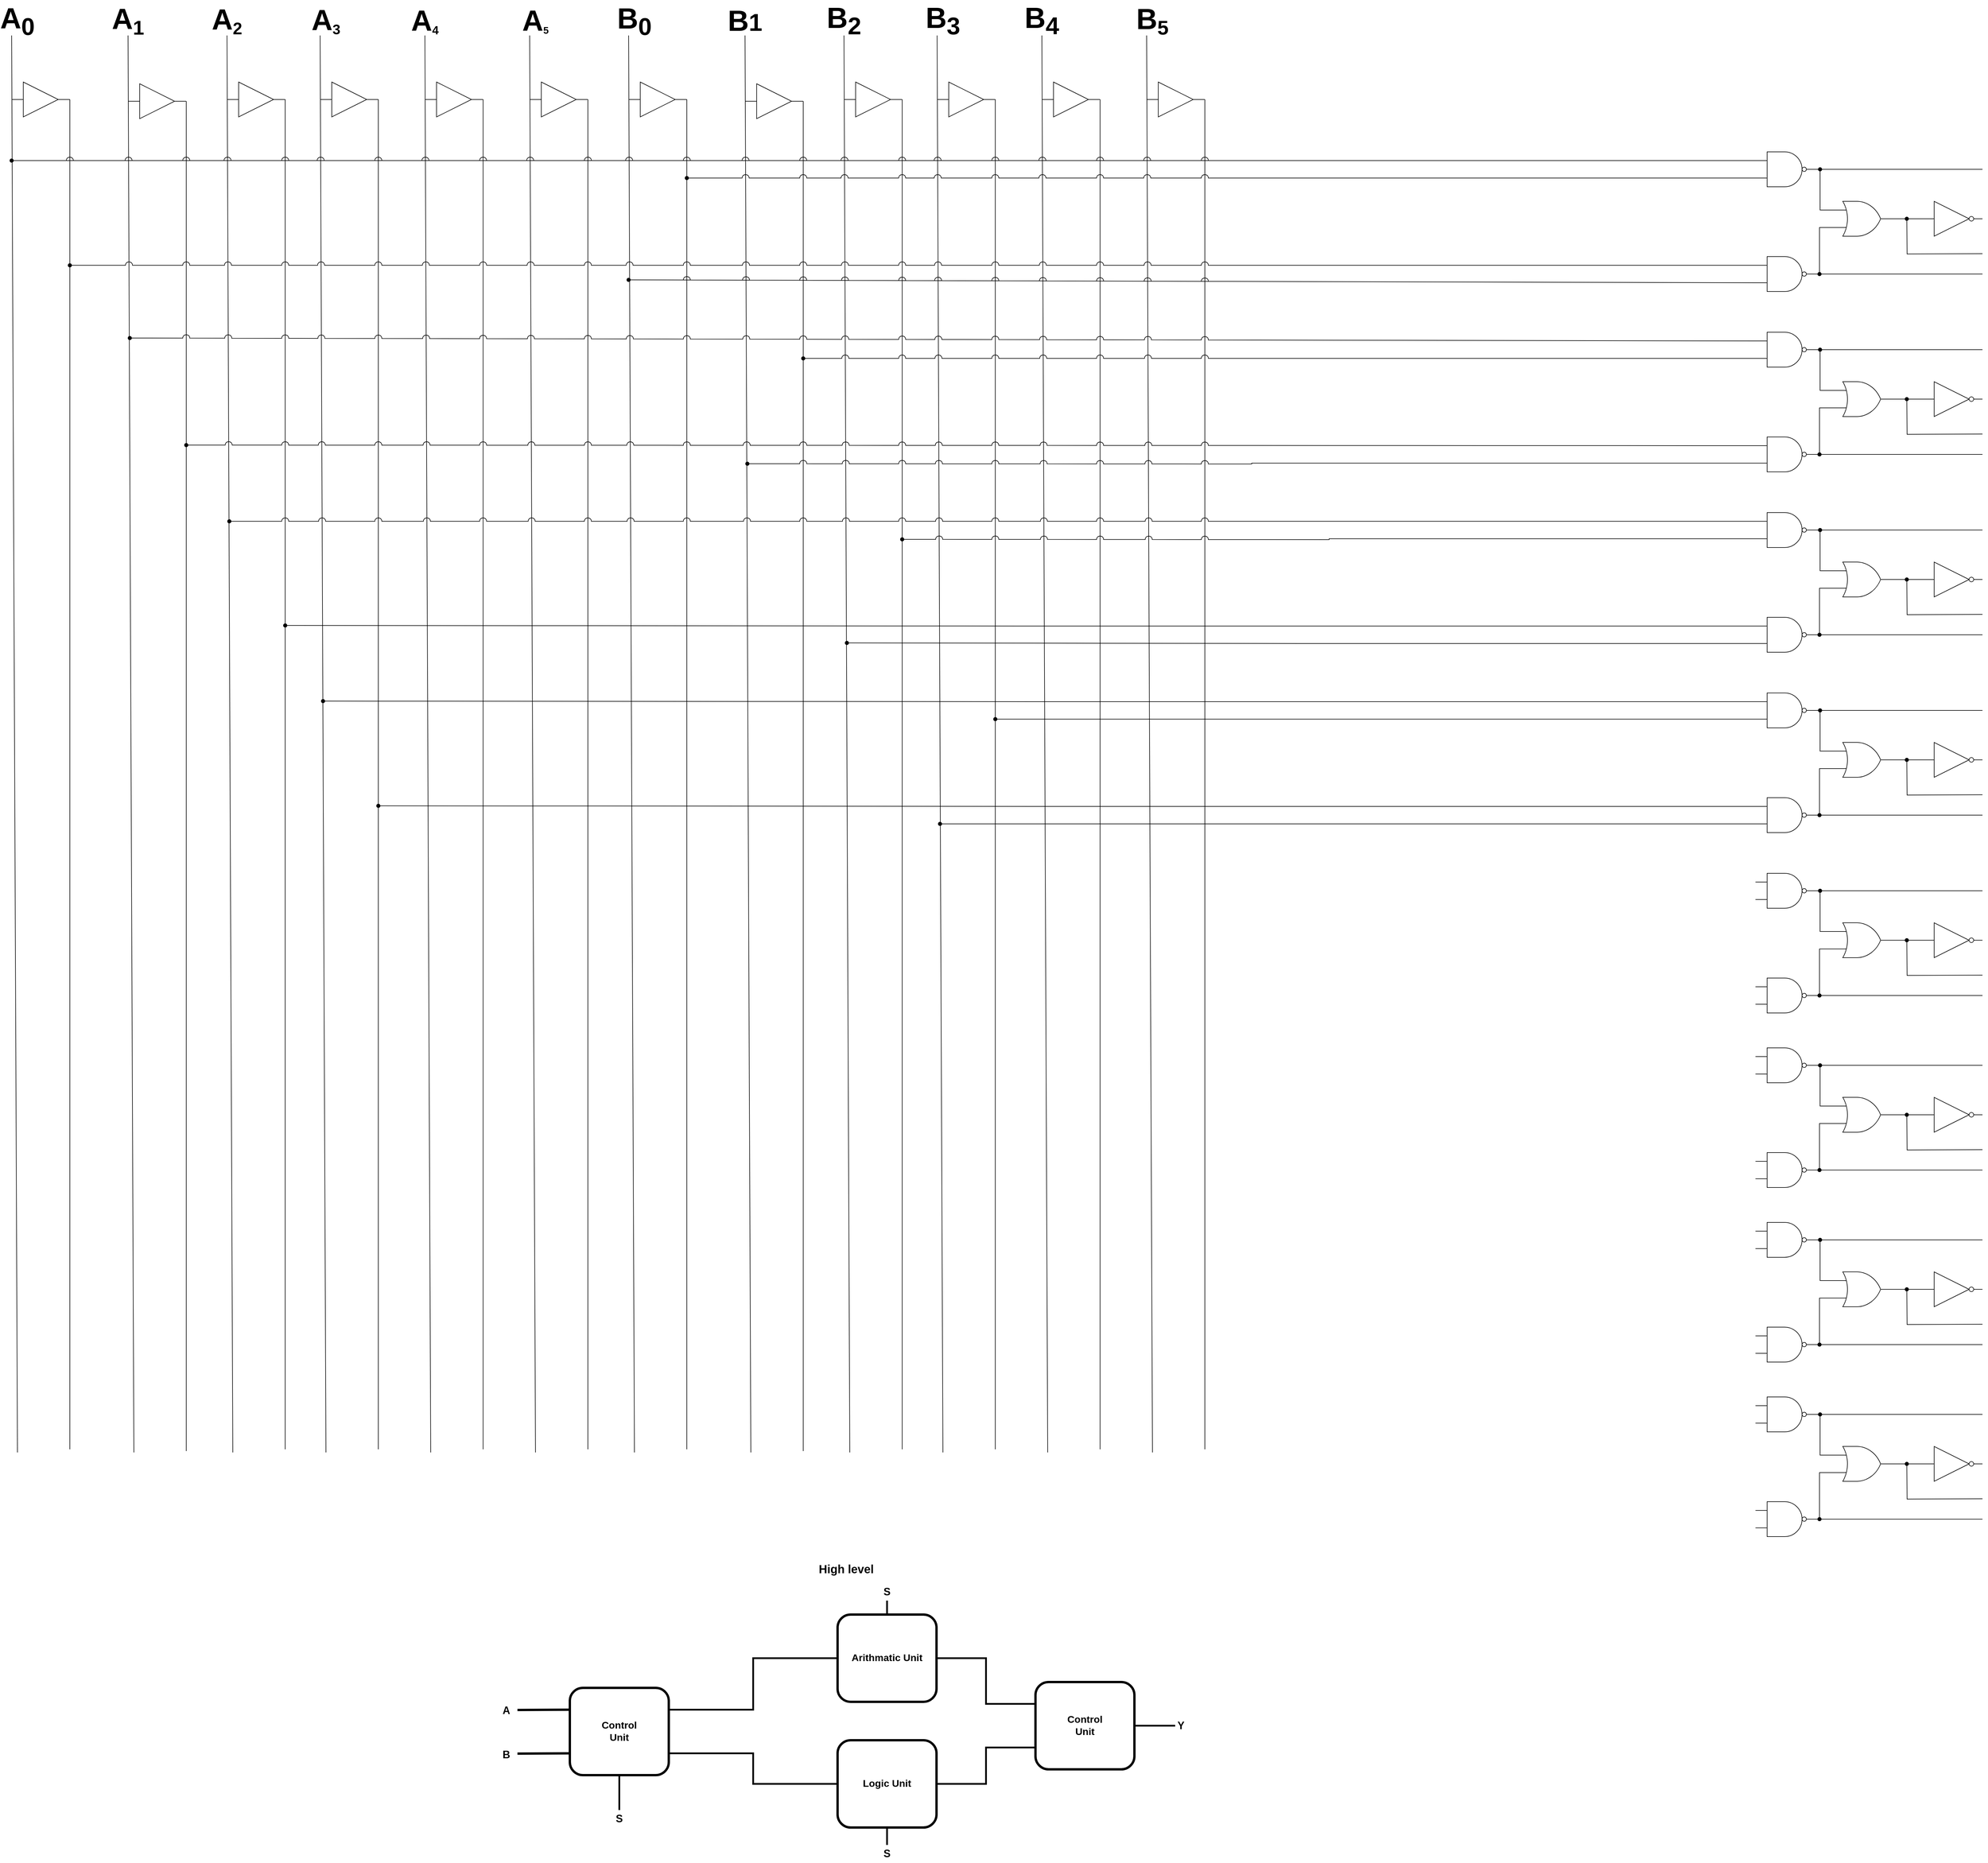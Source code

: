 <mxfile version="25.0.3">
  <diagram name="Page-1" id="jXeNIfA0lCEvLWwut_Vh">
    <mxGraphModel dx="5027" dy="3397" grid="1" gridSize="10" guides="1" tooltips="1" connect="1" arrows="1" fold="1" page="1" pageScale="1" pageWidth="827" pageHeight="1169" math="0" shadow="0">
      <root>
        <mxCell id="0" />
        <mxCell id="1" parent="0" />
        <mxCell id="3hMW9B1TIkrEw7CaCHnL-1" value="&lt;b&gt;&lt;font style=&quot;font-size: 20px;&quot;&gt;High level&lt;/font&gt;&lt;/b&gt;" style="text;html=1;align=center;verticalAlign=middle;whiteSpace=wrap;rounded=0;" parent="1" vertex="1">
          <mxGeometry x="679" y="1560" width="150" height="30" as="geometry" />
        </mxCell>
        <mxCell id="3hMW9B1TIkrEw7CaCHnL-4" style="rounded=0;orthogonalLoop=1;jettySize=auto;html=1;exitX=0;exitY=0.25;exitDx=0;exitDy=0;endArrow=none;endFill=0;strokeWidth=4;" parent="1" source="3hMW9B1TIkrEw7CaCHnL-3" edge="1">
          <mxGeometry relative="1" as="geometry">
            <mxPoint x="189" y="1818" as="targetPoint" />
          </mxGeometry>
        </mxCell>
        <mxCell id="3hMW9B1TIkrEw7CaCHnL-11" style="edgeStyle=orthogonalEdgeStyle;rounded=0;orthogonalLoop=1;jettySize=auto;html=1;exitX=1;exitY=0.75;exitDx=0;exitDy=0;entryX=0;entryY=0.5;entryDx=0;entryDy=0;endArrow=none;endFill=0;strokeWidth=3;" parent="1" source="3hMW9B1TIkrEw7CaCHnL-3" target="3hMW9B1TIkrEw7CaCHnL-10" edge="1">
          <mxGeometry relative="1" as="geometry" />
        </mxCell>
        <mxCell id="3hMW9B1TIkrEw7CaCHnL-12" style="edgeStyle=orthogonalEdgeStyle;rounded=0;orthogonalLoop=1;jettySize=auto;html=1;exitX=1;exitY=0.25;exitDx=0;exitDy=0;entryX=0;entryY=0.5;entryDx=0;entryDy=0;endArrow=none;endFill=0;strokeWidth=3;" parent="1" source="3hMW9B1TIkrEw7CaCHnL-3" target="3hMW9B1TIkrEw7CaCHnL-9" edge="1">
          <mxGeometry relative="1" as="geometry" />
        </mxCell>
        <mxCell id="3hMW9B1TIkrEw7CaCHnL-13" style="edgeStyle=orthogonalEdgeStyle;rounded=0;orthogonalLoop=1;jettySize=auto;html=1;exitX=0.5;exitY=1;exitDx=0;exitDy=0;endArrow=none;endFill=0;strokeWidth=3;" parent="1" source="3hMW9B1TIkrEw7CaCHnL-3" edge="1">
          <mxGeometry relative="1" as="geometry">
            <mxPoint x="364" y="1990" as="targetPoint" />
          </mxGeometry>
        </mxCell>
        <mxCell id="3hMW9B1TIkrEw7CaCHnL-3" value="&lt;b&gt;&lt;font style=&quot;font-size: 17px;&quot;&gt;Control&lt;br&gt;Unit&lt;/font&gt;&lt;/b&gt;" style="rounded=1;whiteSpace=wrap;html=1;strokeWidth=4;" parent="1" vertex="1">
          <mxGeometry x="279" y="1780" width="170" height="150" as="geometry" />
        </mxCell>
        <mxCell id="3hMW9B1TIkrEw7CaCHnL-5" style="rounded=0;orthogonalLoop=1;jettySize=auto;html=1;endArrow=none;endFill=0;strokeWidth=4;exitX=0;exitY=0.75;exitDx=0;exitDy=0;" parent="1" source="3hMW9B1TIkrEw7CaCHnL-3" edge="1">
          <mxGeometry relative="1" as="geometry">
            <mxPoint x="189" y="1893" as="targetPoint" />
            <mxPoint x="279" y="1881" as="sourcePoint" />
          </mxGeometry>
        </mxCell>
        <mxCell id="3hMW9B1TIkrEw7CaCHnL-6" value="&lt;font style=&quot;font-size: 18px;&quot;&gt;&lt;b&gt;A&lt;/b&gt;&lt;/font&gt;" style="text;html=1;align=center;verticalAlign=middle;whiteSpace=wrap;rounded=0;" parent="1" vertex="1">
          <mxGeometry x="160" y="1804" width="20" height="30" as="geometry" />
        </mxCell>
        <mxCell id="3hMW9B1TIkrEw7CaCHnL-7" value="&lt;font style=&quot;font-size: 18px;&quot;&gt;&lt;b&gt;B&lt;/b&gt;&lt;/font&gt;" style="text;html=1;align=center;verticalAlign=middle;whiteSpace=wrap;rounded=0;" parent="1" vertex="1">
          <mxGeometry x="160" y="1880" width="20" height="30" as="geometry" />
        </mxCell>
        <mxCell id="3hMW9B1TIkrEw7CaCHnL-15" style="edgeStyle=orthogonalEdgeStyle;rounded=0;orthogonalLoop=1;jettySize=auto;html=1;strokeWidth=3;endArrow=none;endFill=0;" parent="1" source="3hMW9B1TIkrEw7CaCHnL-9" edge="1">
          <mxGeometry relative="1" as="geometry">
            <mxPoint x="824" y="1630" as="targetPoint" />
          </mxGeometry>
        </mxCell>
        <mxCell id="3hMW9B1TIkrEw7CaCHnL-21" style="edgeStyle=orthogonalEdgeStyle;rounded=0;orthogonalLoop=1;jettySize=auto;html=1;exitX=1;exitY=0.5;exitDx=0;exitDy=0;endArrow=none;endFill=0;entryX=0;entryY=0.25;entryDx=0;entryDy=0;strokeWidth=3;" parent="1" source="3hMW9B1TIkrEw7CaCHnL-9" target="3hMW9B1TIkrEw7CaCHnL-25" edge="1">
          <mxGeometry relative="1" as="geometry">
            <mxPoint x="959" y="1729" as="targetPoint" />
          </mxGeometry>
        </mxCell>
        <mxCell id="3hMW9B1TIkrEw7CaCHnL-9" value="&lt;span style=&quot;font-size: 17px;&quot;&gt;&lt;b&gt;Arithmatic Unit&lt;/b&gt;&lt;/span&gt;" style="rounded=1;whiteSpace=wrap;html=1;strokeWidth=4;" parent="1" vertex="1">
          <mxGeometry x="739" y="1654" width="170" height="150" as="geometry" />
        </mxCell>
        <mxCell id="3hMW9B1TIkrEw7CaCHnL-17" style="edgeStyle=orthogonalEdgeStyle;rounded=0;orthogonalLoop=1;jettySize=auto;html=1;exitX=0.5;exitY=1;exitDx=0;exitDy=0;endArrow=none;endFill=0;strokeWidth=3;" parent="1" source="3hMW9B1TIkrEw7CaCHnL-10" edge="1">
          <mxGeometry relative="1" as="geometry">
            <mxPoint x="824" y="2050" as="targetPoint" />
          </mxGeometry>
        </mxCell>
        <mxCell id="3hMW9B1TIkrEw7CaCHnL-22" style="edgeStyle=orthogonalEdgeStyle;rounded=0;orthogonalLoop=1;jettySize=auto;html=1;exitX=1;exitY=0.5;exitDx=0;exitDy=0;strokeWidth=3;endArrow=none;endFill=0;entryX=0;entryY=0.75;entryDx=0;entryDy=0;" parent="1" source="3hMW9B1TIkrEw7CaCHnL-10" target="3hMW9B1TIkrEw7CaCHnL-25" edge="1">
          <mxGeometry relative="1" as="geometry">
            <mxPoint x="959" y="1945" as="targetPoint" />
          </mxGeometry>
        </mxCell>
        <mxCell id="3hMW9B1TIkrEw7CaCHnL-10" value="&lt;span style=&quot;font-size: 17px;&quot;&gt;&lt;b&gt;Logic Unit&lt;/b&gt;&lt;/span&gt;" style="rounded=1;whiteSpace=wrap;html=1;strokeWidth=4;" parent="1" vertex="1">
          <mxGeometry x="739" y="1870" width="170" height="150" as="geometry" />
        </mxCell>
        <mxCell id="3hMW9B1TIkrEw7CaCHnL-14" value="&lt;font style=&quot;font-size: 18px;&quot;&gt;&lt;b&gt;S&lt;/b&gt;&lt;/font&gt;" style="text;html=1;align=center;verticalAlign=middle;whiteSpace=wrap;rounded=0;" parent="1" vertex="1">
          <mxGeometry x="354" y="1990" width="20" height="30" as="geometry" />
        </mxCell>
        <mxCell id="3hMW9B1TIkrEw7CaCHnL-16" value="&lt;font style=&quot;font-size: 18px;&quot;&gt;&lt;b&gt;S&lt;/b&gt;&lt;/font&gt;" style="text;html=1;align=center;verticalAlign=middle;whiteSpace=wrap;rounded=0;" parent="1" vertex="1">
          <mxGeometry x="814" y="1600" width="20" height="30" as="geometry" />
        </mxCell>
        <mxCell id="3hMW9B1TIkrEw7CaCHnL-20" value="&lt;font style=&quot;font-size: 18px;&quot;&gt;&lt;b&gt;S&lt;/b&gt;&lt;/font&gt;" style="text;html=1;align=center;verticalAlign=middle;whiteSpace=wrap;rounded=0;" parent="1" vertex="1">
          <mxGeometry x="814" y="2050" width="20" height="30" as="geometry" />
        </mxCell>
        <mxCell id="3hMW9B1TIkrEw7CaCHnL-29" style="edgeStyle=orthogonalEdgeStyle;rounded=0;orthogonalLoop=1;jettySize=auto;html=1;exitX=0;exitY=0.5;exitDx=0;exitDy=0;entryX=1;entryY=0.5;entryDx=0;entryDy=0;endArrow=none;endFill=0;strokeWidth=3;" parent="1" source="3hMW9B1TIkrEw7CaCHnL-23" target="3hMW9B1TIkrEw7CaCHnL-25" edge="1">
          <mxGeometry relative="1" as="geometry" />
        </mxCell>
        <mxCell id="3hMW9B1TIkrEw7CaCHnL-23" value="&lt;font style=&quot;font-size: 18px;&quot;&gt;&lt;b&gt;Y&lt;/b&gt;&lt;/font&gt;" style="text;html=1;align=center;verticalAlign=middle;whiteSpace=wrap;rounded=0;" parent="1" vertex="1">
          <mxGeometry x="1319" y="1830" width="20" height="30" as="geometry" />
        </mxCell>
        <mxCell id="3hMW9B1TIkrEw7CaCHnL-25" value="&lt;b&gt;&lt;font style=&quot;font-size: 17px;&quot;&gt;Control&lt;br&gt;Unit&lt;/font&gt;&lt;/b&gt;" style="rounded=1;whiteSpace=wrap;html=1;strokeWidth=4;" parent="1" vertex="1">
          <mxGeometry x="1079" y="1770" width="170" height="150" as="geometry" />
        </mxCell>
        <mxCell id="_FG94MKBac0RokUtaq1R-21" style="edgeStyle=orthogonalEdgeStyle;rounded=0;orthogonalLoop=1;jettySize=auto;html=1;exitX=1;exitY=0.5;exitDx=0;exitDy=0;exitPerimeter=0;endArrow=none;endFill=0;jumpStyle=none;" edge="1" parent="1" source="_FG94MKBac0RokUtaq1R-10">
          <mxGeometry relative="1" as="geometry">
            <mxPoint x="2706" y="-830" as="targetPoint" />
          </mxGeometry>
        </mxCell>
        <mxCell id="_FG94MKBac0RokUtaq1R-10" value="" style="verticalLabelPosition=bottom;shadow=0;dashed=0;align=center;html=1;verticalAlign=top;shape=mxgraph.electrical.logic_gates.logic_gate;operation=and;negating=1;negSize=0.15;" vertex="1" parent="1">
          <mxGeometry x="2316" y="-860" width="100" height="60" as="geometry" />
        </mxCell>
        <mxCell id="_FG94MKBac0RokUtaq1R-22" style="edgeStyle=orthogonalEdgeStyle;rounded=0;orthogonalLoop=1;jettySize=auto;html=1;exitX=1;exitY=0.5;exitDx=0;exitDy=0;exitPerimeter=0;endArrow=none;endFill=0;" edge="1" parent="1" source="_FG94MKBac0RokUtaq1R-11">
          <mxGeometry relative="1" as="geometry">
            <mxPoint x="2706" y="-650" as="targetPoint" />
          </mxGeometry>
        </mxCell>
        <mxCell id="_FG94MKBac0RokUtaq1R-11" value="" style="verticalLabelPosition=bottom;shadow=0;dashed=0;align=center;html=1;verticalAlign=top;shape=mxgraph.electrical.logic_gates.logic_gate;operation=and;negating=1;negSize=0.15;" vertex="1" parent="1">
          <mxGeometry x="2316" y="-680" width="100" height="60" as="geometry" />
        </mxCell>
        <mxCell id="_FG94MKBac0RokUtaq1R-23" style="edgeStyle=orthogonalEdgeStyle;rounded=0;orthogonalLoop=1;jettySize=auto;html=1;exitX=0;exitY=0.25;exitDx=0;exitDy=0;exitPerimeter=0;endArrow=oval;endFill=1;startArrow=none;startFill=0;" edge="1" parent="1" source="_FG94MKBac0RokUtaq1R-14">
          <mxGeometry relative="1" as="geometry">
            <mxPoint x="2427" y="-830" as="targetPoint" />
            <mxPoint x="2451" y="-765" as="sourcePoint" />
            <Array as="points">
              <mxPoint x="2427" y="-760" />
            </Array>
          </mxGeometry>
        </mxCell>
        <mxCell id="_FG94MKBac0RokUtaq1R-24" style="edgeStyle=orthogonalEdgeStyle;rounded=0;orthogonalLoop=1;jettySize=auto;html=1;endArrow=oval;endFill=1;exitX=0;exitY=0.75;exitDx=0;exitDy=0;exitPerimeter=0;" edge="1" parent="1" source="_FG94MKBac0RokUtaq1R-14">
          <mxGeometry relative="1" as="geometry">
            <mxPoint x="2426" y="-650" as="targetPoint" />
            <mxPoint x="2446" y="-735" as="sourcePoint" />
            <Array as="points">
              <mxPoint x="2426" y="-730" />
            </Array>
          </mxGeometry>
        </mxCell>
        <mxCell id="_FG94MKBac0RokUtaq1R-14" value="" style="verticalLabelPosition=bottom;shadow=0;dashed=0;align=center;html=1;verticalAlign=top;shape=mxgraph.electrical.logic_gates.logic_gate;operation=or;" vertex="1" parent="1">
          <mxGeometry x="2451" y="-775" width="100" height="60" as="geometry" />
        </mxCell>
        <mxCell id="_FG94MKBac0RokUtaq1R-25" value="" style="verticalLabelPosition=bottom;shadow=0;dashed=0;align=center;html=1;verticalAlign=top;shape=mxgraph.electrical.logic_gates.inverter_2" vertex="1" parent="1">
          <mxGeometry x="2606" y="-775" width="100" height="60" as="geometry" />
        </mxCell>
        <mxCell id="_FG94MKBac0RokUtaq1R-26" style="edgeStyle=orthogonalEdgeStyle;rounded=0;orthogonalLoop=1;jettySize=auto;html=1;exitX=1;exitY=0.5;exitDx=0;exitDy=0;exitPerimeter=0;entryX=0;entryY=0.5;entryDx=0;entryDy=0;entryPerimeter=0;endArrow=none;endFill=0;" edge="1" parent="1" source="_FG94MKBac0RokUtaq1R-14" target="_FG94MKBac0RokUtaq1R-25">
          <mxGeometry relative="1" as="geometry" />
        </mxCell>
        <mxCell id="_FG94MKBac0RokUtaq1R-27" value="" style="endArrow=oval;html=1;rounded=0;edgeStyle=orthogonalEdgeStyle;endFill=1;" edge="1" parent="1">
          <mxGeometry width="50" height="50" relative="1" as="geometry">
            <mxPoint x="2706" y="-685" as="sourcePoint" />
            <mxPoint x="2576" y="-745" as="targetPoint" />
          </mxGeometry>
        </mxCell>
        <mxCell id="_FG94MKBac0RokUtaq1R-33" style="edgeStyle=orthogonalEdgeStyle;rounded=0;orthogonalLoop=1;jettySize=auto;html=1;exitX=1;exitY=0.5;exitDx=0;exitDy=0;exitPerimeter=0;endArrow=none;endFill=0;jumpStyle=none;" edge="1" source="_FG94MKBac0RokUtaq1R-34" parent="1">
          <mxGeometry relative="1" as="geometry">
            <mxPoint x="2706" y="-520" as="targetPoint" />
          </mxGeometry>
        </mxCell>
        <mxCell id="_FG94MKBac0RokUtaq1R-34" value="" style="verticalLabelPosition=bottom;shadow=0;dashed=0;align=center;html=1;verticalAlign=top;shape=mxgraph.electrical.logic_gates.logic_gate;operation=and;negating=1;negSize=0.15;" vertex="1" parent="1">
          <mxGeometry x="2316" y="-550" width="100" height="60" as="geometry" />
        </mxCell>
        <mxCell id="_FG94MKBac0RokUtaq1R-35" style="edgeStyle=orthogonalEdgeStyle;rounded=0;orthogonalLoop=1;jettySize=auto;html=1;exitX=1;exitY=0.5;exitDx=0;exitDy=0;exitPerimeter=0;endArrow=none;endFill=0;" edge="1" source="_FG94MKBac0RokUtaq1R-36" parent="1">
          <mxGeometry relative="1" as="geometry">
            <mxPoint x="2706" y="-340" as="targetPoint" />
          </mxGeometry>
        </mxCell>
        <mxCell id="_FG94MKBac0RokUtaq1R-36" value="" style="verticalLabelPosition=bottom;shadow=0;dashed=0;align=center;html=1;verticalAlign=top;shape=mxgraph.electrical.logic_gates.logic_gate;operation=and;negating=1;negSize=0.15;" vertex="1" parent="1">
          <mxGeometry x="2316" y="-370" width="100" height="60" as="geometry" />
        </mxCell>
        <mxCell id="_FG94MKBac0RokUtaq1R-37" style="edgeStyle=orthogonalEdgeStyle;rounded=0;orthogonalLoop=1;jettySize=auto;html=1;exitX=0;exitY=0.25;exitDx=0;exitDy=0;exitPerimeter=0;endArrow=oval;endFill=1;startArrow=none;startFill=0;" edge="1" source="_FG94MKBac0RokUtaq1R-39" parent="1">
          <mxGeometry relative="1" as="geometry">
            <mxPoint x="2427" y="-520" as="targetPoint" />
            <mxPoint x="2451" y="-455" as="sourcePoint" />
            <Array as="points">
              <mxPoint x="2427" y="-450" />
            </Array>
          </mxGeometry>
        </mxCell>
        <mxCell id="_FG94MKBac0RokUtaq1R-38" style="edgeStyle=orthogonalEdgeStyle;rounded=0;orthogonalLoop=1;jettySize=auto;html=1;endArrow=oval;endFill=1;exitX=0;exitY=0.75;exitDx=0;exitDy=0;exitPerimeter=0;" edge="1" source="_FG94MKBac0RokUtaq1R-39" parent="1">
          <mxGeometry relative="1" as="geometry">
            <mxPoint x="2426" y="-340" as="targetPoint" />
            <mxPoint x="2446" y="-425" as="sourcePoint" />
            <Array as="points">
              <mxPoint x="2426" y="-420" />
            </Array>
          </mxGeometry>
        </mxCell>
        <mxCell id="_FG94MKBac0RokUtaq1R-39" value="" style="verticalLabelPosition=bottom;shadow=0;dashed=0;align=center;html=1;verticalAlign=top;shape=mxgraph.electrical.logic_gates.logic_gate;operation=or;" vertex="1" parent="1">
          <mxGeometry x="2451" y="-465" width="100" height="60" as="geometry" />
        </mxCell>
        <mxCell id="_FG94MKBac0RokUtaq1R-43" value="" style="verticalLabelPosition=bottom;shadow=0;dashed=0;align=center;html=1;verticalAlign=top;shape=mxgraph.electrical.logic_gates.inverter_2" vertex="1" parent="1">
          <mxGeometry x="2606" y="-465" width="100" height="60" as="geometry" />
        </mxCell>
        <mxCell id="_FG94MKBac0RokUtaq1R-44" style="edgeStyle=orthogonalEdgeStyle;rounded=0;orthogonalLoop=1;jettySize=auto;html=1;exitX=1;exitY=0.5;exitDx=0;exitDy=0;exitPerimeter=0;entryX=0;entryY=0.5;entryDx=0;entryDy=0;entryPerimeter=0;endArrow=none;endFill=0;" edge="1" source="_FG94MKBac0RokUtaq1R-39" target="_FG94MKBac0RokUtaq1R-43" parent="1">
          <mxGeometry relative="1" as="geometry" />
        </mxCell>
        <mxCell id="_FG94MKBac0RokUtaq1R-45" value="" style="endArrow=oval;html=1;rounded=0;edgeStyle=orthogonalEdgeStyle;endFill=1;" edge="1" parent="1">
          <mxGeometry width="50" height="50" relative="1" as="geometry">
            <mxPoint x="2706" y="-375" as="sourcePoint" />
            <mxPoint x="2576" y="-435" as="targetPoint" />
          </mxGeometry>
        </mxCell>
        <mxCell id="_FG94MKBac0RokUtaq1R-51" style="edgeStyle=orthogonalEdgeStyle;rounded=0;orthogonalLoop=1;jettySize=auto;html=1;exitX=1;exitY=0.5;exitDx=0;exitDy=0;exitPerimeter=0;endArrow=none;endFill=0;jumpStyle=none;" edge="1" source="_FG94MKBac0RokUtaq1R-52" parent="1">
          <mxGeometry relative="1" as="geometry">
            <mxPoint x="2706" y="-210" as="targetPoint" />
          </mxGeometry>
        </mxCell>
        <mxCell id="_FG94MKBac0RokUtaq1R-52" value="" style="verticalLabelPosition=bottom;shadow=0;dashed=0;align=center;html=1;verticalAlign=top;shape=mxgraph.electrical.logic_gates.logic_gate;operation=and;negating=1;negSize=0.15;" vertex="1" parent="1">
          <mxGeometry x="2316" y="-240" width="100" height="60" as="geometry" />
        </mxCell>
        <mxCell id="_FG94MKBac0RokUtaq1R-53" style="edgeStyle=orthogonalEdgeStyle;rounded=0;orthogonalLoop=1;jettySize=auto;html=1;exitX=1;exitY=0.5;exitDx=0;exitDy=0;exitPerimeter=0;endArrow=none;endFill=0;" edge="1" source="_FG94MKBac0RokUtaq1R-54" parent="1">
          <mxGeometry relative="1" as="geometry">
            <mxPoint x="2706" y="-30" as="targetPoint" />
          </mxGeometry>
        </mxCell>
        <mxCell id="_FG94MKBac0RokUtaq1R-333" style="edgeStyle=orthogonalEdgeStyle;rounded=0;orthogonalLoop=1;jettySize=auto;html=1;exitX=0;exitY=0.25;exitDx=0;exitDy=0;exitPerimeter=0;endArrow=oval;endFill=1;" edge="1" parent="1" source="_FG94MKBac0RokUtaq1R-54">
          <mxGeometry relative="1" as="geometry">
            <mxPoint x="-210" y="-46" as="targetPoint" />
          </mxGeometry>
        </mxCell>
        <mxCell id="_FG94MKBac0RokUtaq1R-334" style="edgeStyle=orthogonalEdgeStyle;rounded=0;orthogonalLoop=1;jettySize=auto;html=1;exitX=0;exitY=0.75;exitDx=0;exitDy=0;exitPerimeter=0;endArrow=oval;endFill=1;" edge="1" parent="1" source="_FG94MKBac0RokUtaq1R-54">
          <mxGeometry relative="1" as="geometry">
            <mxPoint x="755" y="-16" as="targetPoint" />
            <mxPoint x="2311.0" y="-15" as="sourcePoint" />
          </mxGeometry>
        </mxCell>
        <mxCell id="_FG94MKBac0RokUtaq1R-54" value="" style="verticalLabelPosition=bottom;shadow=0;dashed=0;align=center;html=1;verticalAlign=top;shape=mxgraph.electrical.logic_gates.logic_gate;operation=and;negating=1;negSize=0.15;" vertex="1" parent="1">
          <mxGeometry x="2316" y="-60" width="100" height="60" as="geometry" />
        </mxCell>
        <mxCell id="_FG94MKBac0RokUtaq1R-55" style="edgeStyle=orthogonalEdgeStyle;rounded=0;orthogonalLoop=1;jettySize=auto;html=1;exitX=0;exitY=0.25;exitDx=0;exitDy=0;exitPerimeter=0;endArrow=oval;endFill=1;startArrow=none;startFill=0;" edge="1" source="_FG94MKBac0RokUtaq1R-57" parent="1">
          <mxGeometry relative="1" as="geometry">
            <mxPoint x="2427" y="-210" as="targetPoint" />
            <mxPoint x="2451" y="-145" as="sourcePoint" />
            <Array as="points">
              <mxPoint x="2427" y="-140" />
            </Array>
          </mxGeometry>
        </mxCell>
        <mxCell id="_FG94MKBac0RokUtaq1R-56" style="edgeStyle=orthogonalEdgeStyle;rounded=0;orthogonalLoop=1;jettySize=auto;html=1;endArrow=oval;endFill=1;exitX=0;exitY=0.75;exitDx=0;exitDy=0;exitPerimeter=0;" edge="1" source="_FG94MKBac0RokUtaq1R-57" parent="1">
          <mxGeometry relative="1" as="geometry">
            <mxPoint x="2426" y="-30" as="targetPoint" />
            <mxPoint x="2446" y="-115" as="sourcePoint" />
            <Array as="points">
              <mxPoint x="2426" y="-110" />
            </Array>
          </mxGeometry>
        </mxCell>
        <mxCell id="_FG94MKBac0RokUtaq1R-57" value="" style="verticalLabelPosition=bottom;shadow=0;dashed=0;align=center;html=1;verticalAlign=top;shape=mxgraph.electrical.logic_gates.logic_gate;operation=or;" vertex="1" parent="1">
          <mxGeometry x="2451" y="-155" width="100" height="60" as="geometry" />
        </mxCell>
        <mxCell id="_FG94MKBac0RokUtaq1R-61" value="" style="verticalLabelPosition=bottom;shadow=0;dashed=0;align=center;html=1;verticalAlign=top;shape=mxgraph.electrical.logic_gates.inverter_2" vertex="1" parent="1">
          <mxGeometry x="2606" y="-155" width="100" height="60" as="geometry" />
        </mxCell>
        <mxCell id="_FG94MKBac0RokUtaq1R-62" style="edgeStyle=orthogonalEdgeStyle;rounded=0;orthogonalLoop=1;jettySize=auto;html=1;exitX=1;exitY=0.5;exitDx=0;exitDy=0;exitPerimeter=0;entryX=0;entryY=0.5;entryDx=0;entryDy=0;entryPerimeter=0;endArrow=none;endFill=0;" edge="1" source="_FG94MKBac0RokUtaq1R-57" target="_FG94MKBac0RokUtaq1R-61" parent="1">
          <mxGeometry relative="1" as="geometry" />
        </mxCell>
        <mxCell id="_FG94MKBac0RokUtaq1R-63" value="" style="endArrow=oval;html=1;rounded=0;edgeStyle=orthogonalEdgeStyle;endFill=1;" edge="1" parent="1">
          <mxGeometry width="50" height="50" relative="1" as="geometry">
            <mxPoint x="2706" y="-65" as="sourcePoint" />
            <mxPoint x="2576" y="-125" as="targetPoint" />
          </mxGeometry>
        </mxCell>
        <mxCell id="_FG94MKBac0RokUtaq1R-86" style="edgeStyle=orthogonalEdgeStyle;rounded=0;orthogonalLoop=1;jettySize=auto;html=1;exitX=1;exitY=0.5;exitDx=0;exitDy=0;exitPerimeter=0;endArrow=none;endFill=0;jumpStyle=none;" edge="1" source="_FG94MKBac0RokUtaq1R-87" parent="1">
          <mxGeometry relative="1" as="geometry">
            <mxPoint x="2706" y="100" as="targetPoint" />
          </mxGeometry>
        </mxCell>
        <mxCell id="_FG94MKBac0RokUtaq1R-335" style="edgeStyle=orthogonalEdgeStyle;rounded=0;orthogonalLoop=1;jettySize=auto;html=1;exitX=0;exitY=0.25;exitDx=0;exitDy=0;exitPerimeter=0;endArrow=oval;endFill=1;" edge="1" parent="1" source="_FG94MKBac0RokUtaq1R-87">
          <mxGeometry relative="1" as="geometry">
            <mxPoint x="-145" y="84" as="targetPoint" />
            <mxPoint x="2311" y="85" as="sourcePoint" />
          </mxGeometry>
        </mxCell>
        <mxCell id="_FG94MKBac0RokUtaq1R-336" style="edgeStyle=orthogonalEdgeStyle;rounded=0;orthogonalLoop=1;jettySize=auto;html=1;exitX=0;exitY=0.75;exitDx=0;exitDy=0;exitPerimeter=0;endArrow=oval;endFill=1;" edge="1" parent="1" source="_FG94MKBac0RokUtaq1R-87">
          <mxGeometry relative="1" as="geometry">
            <mxPoint x="1010" y="115" as="targetPoint" />
            <mxPoint x="2312" y="115" as="sourcePoint" />
          </mxGeometry>
        </mxCell>
        <mxCell id="_FG94MKBac0RokUtaq1R-87" value="" style="verticalLabelPosition=bottom;shadow=0;dashed=0;align=center;html=1;verticalAlign=top;shape=mxgraph.electrical.logic_gates.logic_gate;operation=and;negating=1;negSize=0.15;" vertex="1" parent="1">
          <mxGeometry x="2316" y="70" width="100" height="60" as="geometry" />
        </mxCell>
        <mxCell id="_FG94MKBac0RokUtaq1R-88" style="edgeStyle=orthogonalEdgeStyle;rounded=0;orthogonalLoop=1;jettySize=auto;html=1;exitX=1;exitY=0.5;exitDx=0;exitDy=0;exitPerimeter=0;endArrow=none;endFill=0;" edge="1" source="_FG94MKBac0RokUtaq1R-89" parent="1">
          <mxGeometry relative="1" as="geometry">
            <mxPoint x="2706" y="280" as="targetPoint" />
          </mxGeometry>
        </mxCell>
        <mxCell id="_FG94MKBac0RokUtaq1R-337" style="edgeStyle=orthogonalEdgeStyle;rounded=0;orthogonalLoop=1;jettySize=auto;html=1;exitX=0;exitY=0.25;exitDx=0;exitDy=0;exitPerimeter=0;endArrow=oval;endFill=1;" edge="1" parent="1" source="_FG94MKBac0RokUtaq1R-89">
          <mxGeometry relative="1" as="geometry">
            <mxPoint x="-50" y="264" as="targetPoint" />
          </mxGeometry>
        </mxCell>
        <mxCell id="_FG94MKBac0RokUtaq1R-338" style="edgeStyle=orthogonalEdgeStyle;rounded=0;orthogonalLoop=1;jettySize=auto;html=1;exitX=0;exitY=0.75;exitDx=0;exitDy=0;exitPerimeter=0;endArrow=oval;endFill=1;" edge="1" parent="1" source="_FG94MKBac0RokUtaq1R-89">
          <mxGeometry relative="1" as="geometry">
            <mxPoint x="915" y="295" as="targetPoint" />
            <mxPoint x="2311" y="295" as="sourcePoint" />
          </mxGeometry>
        </mxCell>
        <mxCell id="_FG94MKBac0RokUtaq1R-89" value="" style="verticalLabelPosition=bottom;shadow=0;dashed=0;align=center;html=1;verticalAlign=top;shape=mxgraph.electrical.logic_gates.logic_gate;operation=and;negating=1;negSize=0.15;" vertex="1" parent="1">
          <mxGeometry x="2316" y="250" width="100" height="60" as="geometry" />
        </mxCell>
        <mxCell id="_FG94MKBac0RokUtaq1R-90" style="edgeStyle=orthogonalEdgeStyle;rounded=0;orthogonalLoop=1;jettySize=auto;html=1;exitX=0;exitY=0.25;exitDx=0;exitDy=0;exitPerimeter=0;endArrow=oval;endFill=1;startArrow=none;startFill=0;" edge="1" source="_FG94MKBac0RokUtaq1R-92" parent="1">
          <mxGeometry relative="1" as="geometry">
            <mxPoint x="2427" y="100" as="targetPoint" />
            <mxPoint x="2451" y="165" as="sourcePoint" />
            <Array as="points">
              <mxPoint x="2427" y="170" />
            </Array>
          </mxGeometry>
        </mxCell>
        <mxCell id="_FG94MKBac0RokUtaq1R-91" style="edgeStyle=orthogonalEdgeStyle;rounded=0;orthogonalLoop=1;jettySize=auto;html=1;endArrow=oval;endFill=1;exitX=0;exitY=0.75;exitDx=0;exitDy=0;exitPerimeter=0;" edge="1" source="_FG94MKBac0RokUtaq1R-92" parent="1">
          <mxGeometry relative="1" as="geometry">
            <mxPoint x="2426" y="280" as="targetPoint" />
            <mxPoint x="2446" y="195" as="sourcePoint" />
            <Array as="points">
              <mxPoint x="2426" y="200" />
            </Array>
          </mxGeometry>
        </mxCell>
        <mxCell id="_FG94MKBac0RokUtaq1R-92" value="" style="verticalLabelPosition=bottom;shadow=0;dashed=0;align=center;html=1;verticalAlign=top;shape=mxgraph.electrical.logic_gates.logic_gate;operation=or;" vertex="1" parent="1">
          <mxGeometry x="2451" y="155" width="100" height="60" as="geometry" />
        </mxCell>
        <mxCell id="_FG94MKBac0RokUtaq1R-96" value="" style="verticalLabelPosition=bottom;shadow=0;dashed=0;align=center;html=1;verticalAlign=top;shape=mxgraph.electrical.logic_gates.inverter_2" vertex="1" parent="1">
          <mxGeometry x="2606" y="155" width="100" height="60" as="geometry" />
        </mxCell>
        <mxCell id="_FG94MKBac0RokUtaq1R-97" style="edgeStyle=orthogonalEdgeStyle;rounded=0;orthogonalLoop=1;jettySize=auto;html=1;exitX=1;exitY=0.5;exitDx=0;exitDy=0;exitPerimeter=0;entryX=0;entryY=0.5;entryDx=0;entryDy=0;entryPerimeter=0;endArrow=none;endFill=0;" edge="1" source="_FG94MKBac0RokUtaq1R-92" target="_FG94MKBac0RokUtaq1R-96" parent="1">
          <mxGeometry relative="1" as="geometry" />
        </mxCell>
        <mxCell id="_FG94MKBac0RokUtaq1R-98" value="" style="endArrow=oval;html=1;rounded=0;edgeStyle=orthogonalEdgeStyle;endFill=1;" edge="1" parent="1">
          <mxGeometry width="50" height="50" relative="1" as="geometry">
            <mxPoint x="2706" y="245" as="sourcePoint" />
            <mxPoint x="2576" y="185" as="targetPoint" />
          </mxGeometry>
        </mxCell>
        <mxCell id="_FG94MKBac0RokUtaq1R-104" style="edgeStyle=orthogonalEdgeStyle;rounded=0;orthogonalLoop=1;jettySize=auto;html=1;exitX=1;exitY=0.5;exitDx=0;exitDy=0;exitPerimeter=0;endArrow=none;endFill=0;jumpStyle=none;" edge="1" source="_FG94MKBac0RokUtaq1R-105" parent="1">
          <mxGeometry relative="1" as="geometry">
            <mxPoint x="2706" y="410" as="targetPoint" />
          </mxGeometry>
        </mxCell>
        <mxCell id="_FG94MKBac0RokUtaq1R-105" value="" style="verticalLabelPosition=bottom;shadow=0;dashed=0;align=center;html=1;verticalAlign=top;shape=mxgraph.electrical.logic_gates.logic_gate;operation=and;negating=1;negSize=0.15;" vertex="1" parent="1">
          <mxGeometry x="2316" y="380" width="100" height="60" as="geometry" />
        </mxCell>
        <mxCell id="_FG94MKBac0RokUtaq1R-106" style="edgeStyle=orthogonalEdgeStyle;rounded=0;orthogonalLoop=1;jettySize=auto;html=1;exitX=1;exitY=0.5;exitDx=0;exitDy=0;exitPerimeter=0;endArrow=none;endFill=0;" edge="1" source="_FG94MKBac0RokUtaq1R-107" parent="1">
          <mxGeometry relative="1" as="geometry">
            <mxPoint x="2706" y="590" as="targetPoint" />
          </mxGeometry>
        </mxCell>
        <mxCell id="_FG94MKBac0RokUtaq1R-107" value="" style="verticalLabelPosition=bottom;shadow=0;dashed=0;align=center;html=1;verticalAlign=top;shape=mxgraph.electrical.logic_gates.logic_gate;operation=and;negating=1;negSize=0.15;" vertex="1" parent="1">
          <mxGeometry x="2316" y="560" width="100" height="60" as="geometry" />
        </mxCell>
        <mxCell id="_FG94MKBac0RokUtaq1R-108" style="edgeStyle=orthogonalEdgeStyle;rounded=0;orthogonalLoop=1;jettySize=auto;html=1;exitX=0;exitY=0.25;exitDx=0;exitDy=0;exitPerimeter=0;endArrow=oval;endFill=1;startArrow=none;startFill=0;" edge="1" source="_FG94MKBac0RokUtaq1R-110" parent="1">
          <mxGeometry relative="1" as="geometry">
            <mxPoint x="2427" y="410" as="targetPoint" />
            <mxPoint x="2451" y="475" as="sourcePoint" />
            <Array as="points">
              <mxPoint x="2427" y="480" />
            </Array>
          </mxGeometry>
        </mxCell>
        <mxCell id="_FG94MKBac0RokUtaq1R-109" style="edgeStyle=orthogonalEdgeStyle;rounded=0;orthogonalLoop=1;jettySize=auto;html=1;endArrow=oval;endFill=1;exitX=0;exitY=0.75;exitDx=0;exitDy=0;exitPerimeter=0;" edge="1" source="_FG94MKBac0RokUtaq1R-110" parent="1">
          <mxGeometry relative="1" as="geometry">
            <mxPoint x="2426" y="590" as="targetPoint" />
            <mxPoint x="2446" y="505" as="sourcePoint" />
            <Array as="points">
              <mxPoint x="2426" y="510" />
            </Array>
          </mxGeometry>
        </mxCell>
        <mxCell id="_FG94MKBac0RokUtaq1R-110" value="" style="verticalLabelPosition=bottom;shadow=0;dashed=0;align=center;html=1;verticalAlign=top;shape=mxgraph.electrical.logic_gates.logic_gate;operation=or;" vertex="1" parent="1">
          <mxGeometry x="2451" y="465" width="100" height="60" as="geometry" />
        </mxCell>
        <mxCell id="_FG94MKBac0RokUtaq1R-114" value="" style="verticalLabelPosition=bottom;shadow=0;dashed=0;align=center;html=1;verticalAlign=top;shape=mxgraph.electrical.logic_gates.inverter_2" vertex="1" parent="1">
          <mxGeometry x="2606" y="465" width="100" height="60" as="geometry" />
        </mxCell>
        <mxCell id="_FG94MKBac0RokUtaq1R-115" style="edgeStyle=orthogonalEdgeStyle;rounded=0;orthogonalLoop=1;jettySize=auto;html=1;exitX=1;exitY=0.5;exitDx=0;exitDy=0;exitPerimeter=0;entryX=0;entryY=0.5;entryDx=0;entryDy=0;entryPerimeter=0;endArrow=none;endFill=0;" edge="1" source="_FG94MKBac0RokUtaq1R-110" target="_FG94MKBac0RokUtaq1R-114" parent="1">
          <mxGeometry relative="1" as="geometry" />
        </mxCell>
        <mxCell id="_FG94MKBac0RokUtaq1R-116" value="" style="endArrow=oval;html=1;rounded=0;edgeStyle=orthogonalEdgeStyle;endFill=1;" edge="1" parent="1">
          <mxGeometry width="50" height="50" relative="1" as="geometry">
            <mxPoint x="2706" y="555" as="sourcePoint" />
            <mxPoint x="2576" y="495" as="targetPoint" />
          </mxGeometry>
        </mxCell>
        <mxCell id="_FG94MKBac0RokUtaq1R-158" style="edgeStyle=orthogonalEdgeStyle;rounded=0;orthogonalLoop=1;jettySize=auto;html=1;exitX=1;exitY=0.5;exitDx=0;exitDy=0;exitPerimeter=0;endArrow=none;endFill=0;jumpStyle=none;" edge="1" source="_FG94MKBac0RokUtaq1R-159" parent="1">
          <mxGeometry relative="1" as="geometry">
            <mxPoint x="2706" y="710" as="targetPoint" />
          </mxGeometry>
        </mxCell>
        <mxCell id="_FG94MKBac0RokUtaq1R-159" value="" style="verticalLabelPosition=bottom;shadow=0;dashed=0;align=center;html=1;verticalAlign=top;shape=mxgraph.electrical.logic_gates.logic_gate;operation=and;negating=1;negSize=0.15;" vertex="1" parent="1">
          <mxGeometry x="2316" y="680" width="100" height="60" as="geometry" />
        </mxCell>
        <mxCell id="_FG94MKBac0RokUtaq1R-160" style="edgeStyle=orthogonalEdgeStyle;rounded=0;orthogonalLoop=1;jettySize=auto;html=1;exitX=1;exitY=0.5;exitDx=0;exitDy=0;exitPerimeter=0;endArrow=none;endFill=0;" edge="1" source="_FG94MKBac0RokUtaq1R-170" parent="1">
          <mxGeometry relative="1" as="geometry">
            <mxPoint x="2706" y="890" as="targetPoint" />
          </mxGeometry>
        </mxCell>
        <mxCell id="_FG94MKBac0RokUtaq1R-161" style="edgeStyle=orthogonalEdgeStyle;rounded=0;orthogonalLoop=1;jettySize=auto;html=1;exitX=0;exitY=0.25;exitDx=0;exitDy=0;exitPerimeter=0;endArrow=oval;endFill=1;startArrow=none;startFill=0;" edge="1" source="_FG94MKBac0RokUtaq1R-163" parent="1">
          <mxGeometry relative="1" as="geometry">
            <mxPoint x="2427" y="710" as="targetPoint" />
            <mxPoint x="2451" y="775" as="sourcePoint" />
            <Array as="points">
              <mxPoint x="2427" y="780" />
            </Array>
          </mxGeometry>
        </mxCell>
        <mxCell id="_FG94MKBac0RokUtaq1R-162" style="edgeStyle=orthogonalEdgeStyle;rounded=0;orthogonalLoop=1;jettySize=auto;html=1;endArrow=oval;endFill=1;exitX=0;exitY=0.75;exitDx=0;exitDy=0;exitPerimeter=0;" edge="1" source="_FG94MKBac0RokUtaq1R-163" parent="1">
          <mxGeometry relative="1" as="geometry">
            <mxPoint x="2426" y="890" as="targetPoint" />
            <mxPoint x="2446" y="805" as="sourcePoint" />
            <Array as="points">
              <mxPoint x="2426" y="810" />
            </Array>
          </mxGeometry>
        </mxCell>
        <mxCell id="_FG94MKBac0RokUtaq1R-163" value="" style="verticalLabelPosition=bottom;shadow=0;dashed=0;align=center;html=1;verticalAlign=top;shape=mxgraph.electrical.logic_gates.logic_gate;operation=or;" vertex="1" parent="1">
          <mxGeometry x="2451" y="765" width="100" height="60" as="geometry" />
        </mxCell>
        <mxCell id="_FG94MKBac0RokUtaq1R-167" value="" style="verticalLabelPosition=bottom;shadow=0;dashed=0;align=center;html=1;verticalAlign=top;shape=mxgraph.electrical.logic_gates.inverter_2" vertex="1" parent="1">
          <mxGeometry x="2606" y="765" width="100" height="60" as="geometry" />
        </mxCell>
        <mxCell id="_FG94MKBac0RokUtaq1R-168" style="edgeStyle=orthogonalEdgeStyle;rounded=0;orthogonalLoop=1;jettySize=auto;html=1;exitX=1;exitY=0.5;exitDx=0;exitDy=0;exitPerimeter=0;entryX=0;entryY=0.5;entryDx=0;entryDy=0;entryPerimeter=0;endArrow=none;endFill=0;" edge="1" source="_FG94MKBac0RokUtaq1R-163" target="_FG94MKBac0RokUtaq1R-167" parent="1">
          <mxGeometry relative="1" as="geometry" />
        </mxCell>
        <mxCell id="_FG94MKBac0RokUtaq1R-169" value="" style="endArrow=oval;html=1;rounded=0;edgeStyle=orthogonalEdgeStyle;endFill=1;" edge="1" parent="1">
          <mxGeometry width="50" height="50" relative="1" as="geometry">
            <mxPoint x="2706" y="855" as="sourcePoint" />
            <mxPoint x="2576" y="795" as="targetPoint" />
          </mxGeometry>
        </mxCell>
        <mxCell id="_FG94MKBac0RokUtaq1R-170" value="" style="verticalLabelPosition=bottom;shadow=0;dashed=0;align=center;html=1;verticalAlign=top;shape=mxgraph.electrical.logic_gates.logic_gate;operation=and;negating=1;negSize=0.15;" vertex="1" parent="1">
          <mxGeometry x="2316" y="860" width="100" height="60" as="geometry" />
        </mxCell>
        <mxCell id="_FG94MKBac0RokUtaq1R-176" style="edgeStyle=orthogonalEdgeStyle;rounded=0;orthogonalLoop=1;jettySize=auto;html=1;exitX=1;exitY=0.5;exitDx=0;exitDy=0;exitPerimeter=0;endArrow=none;endFill=0;jumpStyle=none;" edge="1" source="_FG94MKBac0RokUtaq1R-177" parent="1">
          <mxGeometry relative="1" as="geometry">
            <mxPoint x="2706" y="1010" as="targetPoint" />
          </mxGeometry>
        </mxCell>
        <mxCell id="_FG94MKBac0RokUtaq1R-177" value="" style="verticalLabelPosition=bottom;shadow=0;dashed=0;align=center;html=1;verticalAlign=top;shape=mxgraph.electrical.logic_gates.logic_gate;operation=and;negating=1;negSize=0.15;" vertex="1" parent="1">
          <mxGeometry x="2316" y="980" width="100" height="60" as="geometry" />
        </mxCell>
        <mxCell id="_FG94MKBac0RokUtaq1R-178" style="edgeStyle=orthogonalEdgeStyle;rounded=0;orthogonalLoop=1;jettySize=auto;html=1;exitX=1;exitY=0.5;exitDx=0;exitDy=0;exitPerimeter=0;endArrow=none;endFill=0;" edge="1" source="_FG94MKBac0RokUtaq1R-188" parent="1">
          <mxGeometry relative="1" as="geometry">
            <mxPoint x="2706" y="1190" as="targetPoint" />
          </mxGeometry>
        </mxCell>
        <mxCell id="_FG94MKBac0RokUtaq1R-179" style="edgeStyle=orthogonalEdgeStyle;rounded=0;orthogonalLoop=1;jettySize=auto;html=1;exitX=0;exitY=0.25;exitDx=0;exitDy=0;exitPerimeter=0;endArrow=oval;endFill=1;startArrow=none;startFill=0;" edge="1" source="_FG94MKBac0RokUtaq1R-181" parent="1">
          <mxGeometry relative="1" as="geometry">
            <mxPoint x="2427" y="1010" as="targetPoint" />
            <mxPoint x="2451" y="1075" as="sourcePoint" />
            <Array as="points">
              <mxPoint x="2427" y="1080" />
            </Array>
          </mxGeometry>
        </mxCell>
        <mxCell id="_FG94MKBac0RokUtaq1R-180" style="edgeStyle=orthogonalEdgeStyle;rounded=0;orthogonalLoop=1;jettySize=auto;html=1;endArrow=oval;endFill=1;exitX=0;exitY=0.75;exitDx=0;exitDy=0;exitPerimeter=0;" edge="1" source="_FG94MKBac0RokUtaq1R-181" parent="1">
          <mxGeometry relative="1" as="geometry">
            <mxPoint x="2426" y="1190" as="targetPoint" />
            <mxPoint x="2446" y="1105" as="sourcePoint" />
            <Array as="points">
              <mxPoint x="2426" y="1110" />
            </Array>
          </mxGeometry>
        </mxCell>
        <mxCell id="_FG94MKBac0RokUtaq1R-181" value="" style="verticalLabelPosition=bottom;shadow=0;dashed=0;align=center;html=1;verticalAlign=top;shape=mxgraph.electrical.logic_gates.logic_gate;operation=or;" vertex="1" parent="1">
          <mxGeometry x="2451" y="1065" width="100" height="60" as="geometry" />
        </mxCell>
        <mxCell id="_FG94MKBac0RokUtaq1R-185" value="" style="verticalLabelPosition=bottom;shadow=0;dashed=0;align=center;html=1;verticalAlign=top;shape=mxgraph.electrical.logic_gates.inverter_2" vertex="1" parent="1">
          <mxGeometry x="2606" y="1065" width="100" height="60" as="geometry" />
        </mxCell>
        <mxCell id="_FG94MKBac0RokUtaq1R-186" style="edgeStyle=orthogonalEdgeStyle;rounded=0;orthogonalLoop=1;jettySize=auto;html=1;exitX=1;exitY=0.5;exitDx=0;exitDy=0;exitPerimeter=0;entryX=0;entryY=0.5;entryDx=0;entryDy=0;entryPerimeter=0;endArrow=none;endFill=0;" edge="1" source="_FG94MKBac0RokUtaq1R-181" target="_FG94MKBac0RokUtaq1R-185" parent="1">
          <mxGeometry relative="1" as="geometry" />
        </mxCell>
        <mxCell id="_FG94MKBac0RokUtaq1R-187" value="" style="endArrow=oval;html=1;rounded=0;edgeStyle=orthogonalEdgeStyle;endFill=1;" edge="1" parent="1">
          <mxGeometry width="50" height="50" relative="1" as="geometry">
            <mxPoint x="2706" y="1155" as="sourcePoint" />
            <mxPoint x="2576" y="1095" as="targetPoint" />
          </mxGeometry>
        </mxCell>
        <mxCell id="_FG94MKBac0RokUtaq1R-188" value="" style="verticalLabelPosition=bottom;shadow=0;dashed=0;align=center;html=1;verticalAlign=top;shape=mxgraph.electrical.logic_gates.logic_gate;operation=and;negating=1;negSize=0.15;" vertex="1" parent="1">
          <mxGeometry x="2316" y="1160" width="100" height="60" as="geometry" />
        </mxCell>
        <mxCell id="_FG94MKBac0RokUtaq1R-247" style="edgeStyle=orthogonalEdgeStyle;rounded=0;orthogonalLoop=1;jettySize=auto;html=1;exitX=1;exitY=0.5;exitDx=0;exitDy=0;exitPerimeter=0;endArrow=none;endFill=0;jumpStyle=none;" edge="1" source="_FG94MKBac0RokUtaq1R-248" parent="1">
          <mxGeometry relative="1" as="geometry">
            <mxPoint x="2706" y="1310" as="targetPoint" />
          </mxGeometry>
        </mxCell>
        <mxCell id="_FG94MKBac0RokUtaq1R-248" value="" style="verticalLabelPosition=bottom;shadow=0;dashed=0;align=center;html=1;verticalAlign=top;shape=mxgraph.electrical.logic_gates.logic_gate;operation=and;negating=1;negSize=0.15;" vertex="1" parent="1">
          <mxGeometry x="2316" y="1280" width="100" height="60" as="geometry" />
        </mxCell>
        <mxCell id="_FG94MKBac0RokUtaq1R-249" style="edgeStyle=orthogonalEdgeStyle;rounded=0;orthogonalLoop=1;jettySize=auto;html=1;exitX=1;exitY=0.5;exitDx=0;exitDy=0;exitPerimeter=0;endArrow=none;endFill=0;" edge="1" source="_FG94MKBac0RokUtaq1R-259" parent="1">
          <mxGeometry relative="1" as="geometry">
            <mxPoint x="2706" y="1490" as="targetPoint" />
          </mxGeometry>
        </mxCell>
        <mxCell id="_FG94MKBac0RokUtaq1R-250" style="edgeStyle=orthogonalEdgeStyle;rounded=0;orthogonalLoop=1;jettySize=auto;html=1;exitX=0;exitY=0.25;exitDx=0;exitDy=0;exitPerimeter=0;endArrow=oval;endFill=1;startArrow=none;startFill=0;" edge="1" source="_FG94MKBac0RokUtaq1R-252" parent="1">
          <mxGeometry relative="1" as="geometry">
            <mxPoint x="2427" y="1310" as="targetPoint" />
            <mxPoint x="2451" y="1375" as="sourcePoint" />
            <Array as="points">
              <mxPoint x="2427" y="1380" />
            </Array>
          </mxGeometry>
        </mxCell>
        <mxCell id="_FG94MKBac0RokUtaq1R-251" style="edgeStyle=orthogonalEdgeStyle;rounded=0;orthogonalLoop=1;jettySize=auto;html=1;endArrow=oval;endFill=1;exitX=0;exitY=0.75;exitDx=0;exitDy=0;exitPerimeter=0;" edge="1" source="_FG94MKBac0RokUtaq1R-252" parent="1">
          <mxGeometry relative="1" as="geometry">
            <mxPoint x="2426" y="1490" as="targetPoint" />
            <mxPoint x="2446" y="1405" as="sourcePoint" />
            <Array as="points">
              <mxPoint x="2426" y="1410" />
            </Array>
          </mxGeometry>
        </mxCell>
        <mxCell id="_FG94MKBac0RokUtaq1R-252" value="" style="verticalLabelPosition=bottom;shadow=0;dashed=0;align=center;html=1;verticalAlign=top;shape=mxgraph.electrical.logic_gates.logic_gate;operation=or;" vertex="1" parent="1">
          <mxGeometry x="2451" y="1365" width="100" height="60" as="geometry" />
        </mxCell>
        <mxCell id="_FG94MKBac0RokUtaq1R-256" value="" style="verticalLabelPosition=bottom;shadow=0;dashed=0;align=center;html=1;verticalAlign=top;shape=mxgraph.electrical.logic_gates.inverter_2" vertex="1" parent="1">
          <mxGeometry x="2606" y="1365" width="100" height="60" as="geometry" />
        </mxCell>
        <mxCell id="_FG94MKBac0RokUtaq1R-257" style="edgeStyle=orthogonalEdgeStyle;rounded=0;orthogonalLoop=1;jettySize=auto;html=1;exitX=1;exitY=0.5;exitDx=0;exitDy=0;exitPerimeter=0;entryX=0;entryY=0.5;entryDx=0;entryDy=0;entryPerimeter=0;endArrow=none;endFill=0;" edge="1" source="_FG94MKBac0RokUtaq1R-252" target="_FG94MKBac0RokUtaq1R-256" parent="1">
          <mxGeometry relative="1" as="geometry" />
        </mxCell>
        <mxCell id="_FG94MKBac0RokUtaq1R-258" value="" style="endArrow=oval;html=1;rounded=0;edgeStyle=orthogonalEdgeStyle;endFill=1;" edge="1" parent="1">
          <mxGeometry width="50" height="50" relative="1" as="geometry">
            <mxPoint x="2706" y="1455" as="sourcePoint" />
            <mxPoint x="2576" y="1395" as="targetPoint" />
          </mxGeometry>
        </mxCell>
        <mxCell id="_FG94MKBac0RokUtaq1R-259" value="" style="verticalLabelPosition=bottom;shadow=0;dashed=0;align=center;html=1;verticalAlign=top;shape=mxgraph.electrical.logic_gates.logic_gate;operation=and;negating=1;negSize=0.15;" vertex="1" parent="1">
          <mxGeometry x="2316" y="1460" width="100" height="60" as="geometry" />
        </mxCell>
        <mxCell id="_FG94MKBac0RokUtaq1R-262" value="" style="endArrow=none;html=1;rounded=0;" edge="1" parent="1">
          <mxGeometry width="50" height="50" relative="1" as="geometry">
            <mxPoint x="-670" y="1375.333" as="sourcePoint" />
            <mxPoint x="-680" y="-1060" as="targetPoint" />
          </mxGeometry>
        </mxCell>
        <mxCell id="_FG94MKBac0RokUtaq1R-263" value="" style="endArrow=none;html=1;rounded=0;entryX=1;entryY=0.5;entryDx=0;entryDy=0;" edge="1" parent="1" target="_FG94MKBac0RokUtaq1R-276">
          <mxGeometry width="50" height="50" relative="1" as="geometry">
            <mxPoint x="-580" y="1370" as="sourcePoint" />
            <mxPoint x="-570" y="-930" as="targetPoint" />
          </mxGeometry>
        </mxCell>
        <mxCell id="_FG94MKBac0RokUtaq1R-264" value="" style="endArrow=none;html=1;rounded=0;" edge="1" parent="1">
          <mxGeometry width="50" height="50" relative="1" as="geometry">
            <mxPoint x="-300" y="1375.333" as="sourcePoint" />
            <mxPoint x="-310" y="-1060" as="targetPoint" />
          </mxGeometry>
        </mxCell>
        <mxCell id="_FG94MKBac0RokUtaq1R-265" value="" style="endArrow=none;html=1;rounded=0;" edge="1" parent="1">
          <mxGeometry width="50" height="50" relative="1" as="geometry">
            <mxPoint x="40" y="1375.333" as="sourcePoint" />
            <mxPoint x="30" y="-1060" as="targetPoint" />
          </mxGeometry>
        </mxCell>
        <mxCell id="_FG94MKBac0RokUtaq1R-266" value="" style="endArrow=none;html=1;rounded=0;" edge="1" parent="1">
          <mxGeometry width="50" height="50" relative="1" as="geometry">
            <mxPoint x="-140" y="1375.333" as="sourcePoint" />
            <mxPoint x="-150" y="-1060" as="targetPoint" />
          </mxGeometry>
        </mxCell>
        <mxCell id="_FG94MKBac0RokUtaq1R-267" value="" style="endArrow=none;html=1;rounded=0;" edge="1" parent="1">
          <mxGeometry width="50" height="50" relative="1" as="geometry">
            <mxPoint x="220" y="1375.333" as="sourcePoint" />
            <mxPoint x="210" y="-1060" as="targetPoint" />
          </mxGeometry>
        </mxCell>
        <mxCell id="_FG94MKBac0RokUtaq1R-272" value="" style="endArrow=none;html=1;rounded=0;" edge="1" parent="1">
          <mxGeometry width="50" height="50" relative="1" as="geometry">
            <mxPoint x="-470" y="1375.333" as="sourcePoint" />
            <mxPoint x="-480" y="-1060" as="targetPoint" />
          </mxGeometry>
        </mxCell>
        <mxCell id="_FG94MKBac0RokUtaq1R-273" value="&lt;font style=&quot;font-size: 50px;&quot;&gt;&lt;b&gt;A&lt;sub&gt;0&lt;/sub&gt;&lt;/b&gt;&lt;/font&gt;" style="text;html=1;align=center;verticalAlign=middle;whiteSpace=wrap;rounded=0;" vertex="1" parent="1">
          <mxGeometry x="-700" y="-1100" width="60" height="30" as="geometry" />
        </mxCell>
        <mxCell id="_FG94MKBac0RokUtaq1R-275" value="&lt;font style=&quot;&quot;&gt;&lt;b style=&quot;&quot;&gt;&lt;span style=&quot;font-size: 50px;&quot;&gt;A&lt;/span&gt;&lt;span style=&quot;font-size: 34.722px;&quot;&gt;&lt;sub&gt;2&lt;/sub&gt;&lt;/span&gt;&lt;/b&gt;&lt;/font&gt;" style="text;html=1;align=center;verticalAlign=middle;whiteSpace=wrap;rounded=0;" vertex="1" parent="1">
          <mxGeometry x="-340" y="-1101" width="60" height="30" as="geometry" />
        </mxCell>
        <mxCell id="_FG94MKBac0RokUtaq1R-276" value="" style="verticalLabelPosition=bottom;shadow=0;dashed=0;align=center;html=1;verticalAlign=top;shape=mxgraph.electrical.logic_gates.buffer2;" vertex="1" parent="1">
          <mxGeometry x="-680" y="-980" width="100" height="60" as="geometry" />
        </mxCell>
        <mxCell id="_FG94MKBac0RokUtaq1R-277" value="" style="endArrow=none;html=1;rounded=0;entryX=1;entryY=0.5;entryDx=0;entryDy=0;" edge="1" parent="1" target="_FG94MKBac0RokUtaq1R-278">
          <mxGeometry width="50" height="50" relative="1" as="geometry">
            <mxPoint x="-380" y="1373" as="sourcePoint" />
            <mxPoint x="-370" y="-927" as="targetPoint" />
          </mxGeometry>
        </mxCell>
        <mxCell id="_FG94MKBac0RokUtaq1R-278" value="" style="verticalLabelPosition=bottom;shadow=0;dashed=0;align=center;html=1;verticalAlign=top;shape=mxgraph.electrical.logic_gates.buffer2;" vertex="1" parent="1">
          <mxGeometry x="-480" y="-977" width="100" height="60" as="geometry" />
        </mxCell>
        <mxCell id="_FG94MKBac0RokUtaq1R-279" value="&lt;font style=&quot;&quot;&gt;&lt;b style=&quot;&quot;&gt;&lt;span style=&quot;font-size: 50px;&quot;&gt;A&lt;/span&gt;&lt;span style=&quot;font-size: 41.667px;&quot;&gt;&lt;sub&gt;1&lt;/sub&gt;&lt;/span&gt;&lt;/b&gt;&lt;/font&gt;" style="text;html=1;align=center;verticalAlign=middle;whiteSpace=wrap;rounded=0;" vertex="1" parent="1">
          <mxGeometry x="-510" y="-1101" width="60" height="30" as="geometry" />
        </mxCell>
        <mxCell id="_FG94MKBac0RokUtaq1R-280" value="&lt;font style=&quot;&quot;&gt;&lt;b style=&quot;&quot;&gt;&lt;span style=&quot;font-size: 50px;&quot;&gt;A&lt;/span&gt;&lt;span style=&quot;font-size: 28.935px;&quot;&gt;&lt;sub&gt;3&lt;/sub&gt;&lt;/span&gt;&lt;/b&gt;&lt;/font&gt;" style="text;html=1;align=center;verticalAlign=middle;whiteSpace=wrap;rounded=0;" vertex="1" parent="1">
          <mxGeometry x="-170" y="-1101" width="60" height="30" as="geometry" />
        </mxCell>
        <mxCell id="_FG94MKBac0RokUtaq1R-281" value="&lt;font style=&quot;&quot;&gt;&lt;b style=&quot;&quot;&gt;&lt;span style=&quot;font-size: 50px;&quot;&gt;A&lt;/span&gt;&lt;span style=&quot;font-size: 24.113px;&quot;&gt;&lt;sub&gt;4&lt;/sub&gt;&lt;/span&gt;&lt;/b&gt;&lt;/font&gt;" style="text;html=1;align=center;verticalAlign=middle;whiteSpace=wrap;rounded=0;" vertex="1" parent="1">
          <mxGeometry y="-1101" width="60" height="30" as="geometry" />
        </mxCell>
        <mxCell id="_FG94MKBac0RokUtaq1R-282" value="&lt;font style=&quot;&quot;&gt;&lt;b style=&quot;&quot;&gt;&lt;span style=&quot;font-size: 50px;&quot;&gt;A&lt;/span&gt;&lt;span style=&quot;font-size: 20.094px;&quot;&gt;&lt;sub&gt;5&lt;/sub&gt;&lt;/span&gt;&lt;/b&gt;&lt;/font&gt;" style="text;html=1;align=center;verticalAlign=middle;whiteSpace=wrap;rounded=0;" vertex="1" parent="1">
          <mxGeometry x="190" y="-1101" width="60" height="30" as="geometry" />
        </mxCell>
        <mxCell id="_FG94MKBac0RokUtaq1R-283" value="" style="endArrow=none;html=1;rounded=0;entryX=1;entryY=0.5;entryDx=0;entryDy=0;" edge="1" parent="1" target="_FG94MKBac0RokUtaq1R-284">
          <mxGeometry width="50" height="50" relative="1" as="geometry">
            <mxPoint x="-210" y="1370" as="sourcePoint" />
            <mxPoint x="-200" y="-930" as="targetPoint" />
          </mxGeometry>
        </mxCell>
        <mxCell id="_FG94MKBac0RokUtaq1R-284" value="" style="verticalLabelPosition=bottom;shadow=0;dashed=0;align=center;html=1;verticalAlign=top;shape=mxgraph.electrical.logic_gates.buffer2;" vertex="1" parent="1">
          <mxGeometry x="-310" y="-980" width="100" height="60" as="geometry" />
        </mxCell>
        <mxCell id="_FG94MKBac0RokUtaq1R-285" value="" style="endArrow=none;html=1;rounded=0;entryX=1;entryY=0.5;entryDx=0;entryDy=0;" edge="1" parent="1" target="_FG94MKBac0RokUtaq1R-286">
          <mxGeometry width="50" height="50" relative="1" as="geometry">
            <mxPoint x="-50" y="1370" as="sourcePoint" />
            <mxPoint x="-40" y="-930" as="targetPoint" />
          </mxGeometry>
        </mxCell>
        <mxCell id="_FG94MKBac0RokUtaq1R-286" value="" style="verticalLabelPosition=bottom;shadow=0;dashed=0;align=center;html=1;verticalAlign=top;shape=mxgraph.electrical.logic_gates.buffer2;" vertex="1" parent="1">
          <mxGeometry x="-150" y="-980" width="100" height="60" as="geometry" />
        </mxCell>
        <mxCell id="_FG94MKBac0RokUtaq1R-288" value="" style="verticalLabelPosition=bottom;shadow=0;dashed=0;align=center;html=1;verticalAlign=top;shape=mxgraph.electrical.logic_gates.buffer2;" vertex="1" parent="1">
          <mxGeometry x="30" y="-980" width="100" height="60" as="geometry" />
        </mxCell>
        <mxCell id="_FG94MKBac0RokUtaq1R-289" value="" style="endArrow=none;html=1;rounded=0;entryX=1;entryY=0.5;entryDx=0;entryDy=0;" edge="1" target="_FG94MKBac0RokUtaq1R-288" parent="1">
          <mxGeometry width="50" height="50" relative="1" as="geometry">
            <mxPoint x="130" y="1370" as="sourcePoint" />
            <mxPoint x="140" y="-930" as="targetPoint" />
          </mxGeometry>
        </mxCell>
        <mxCell id="_FG94MKBac0RokUtaq1R-290" value="" style="verticalLabelPosition=bottom;shadow=0;dashed=0;align=center;html=1;verticalAlign=top;shape=mxgraph.electrical.logic_gates.buffer2;" vertex="1" parent="1">
          <mxGeometry x="210" y="-980" width="100" height="60" as="geometry" />
        </mxCell>
        <mxCell id="_FG94MKBac0RokUtaq1R-291" value="" style="endArrow=none;html=1;rounded=0;entryX=1;entryY=0.5;entryDx=0;entryDy=0;" edge="1" target="_FG94MKBac0RokUtaq1R-290" parent="1">
          <mxGeometry width="50" height="50" relative="1" as="geometry">
            <mxPoint x="310" y="1370" as="sourcePoint" />
            <mxPoint x="320" y="-930" as="targetPoint" />
          </mxGeometry>
        </mxCell>
        <mxCell id="_FG94MKBac0RokUtaq1R-292" value="" style="endArrow=none;html=1;rounded=0;" edge="1" parent="1">
          <mxGeometry width="50" height="50" relative="1" as="geometry">
            <mxPoint x="390" y="1375.333" as="sourcePoint" />
            <mxPoint x="380" y="-1060" as="targetPoint" />
          </mxGeometry>
        </mxCell>
        <mxCell id="_FG94MKBac0RokUtaq1R-293" value="" style="endArrow=none;html=1;rounded=0;entryX=1;entryY=0.5;entryDx=0;entryDy=0;" edge="1" target="_FG94MKBac0RokUtaq1R-301" parent="1">
          <mxGeometry width="50" height="50" relative="1" as="geometry">
            <mxPoint x="480" y="1370" as="sourcePoint" />
            <mxPoint x="490" y="-930" as="targetPoint" />
          </mxGeometry>
        </mxCell>
        <mxCell id="_FG94MKBac0RokUtaq1R-294" value="" style="endArrow=none;html=1;rounded=0;" edge="1" parent="1">
          <mxGeometry width="50" height="50" relative="1" as="geometry">
            <mxPoint x="760" y="1375.333" as="sourcePoint" />
            <mxPoint x="750" y="-1060" as="targetPoint" />
          </mxGeometry>
        </mxCell>
        <mxCell id="_FG94MKBac0RokUtaq1R-295" value="" style="endArrow=none;html=1;rounded=0;" edge="1" parent="1">
          <mxGeometry width="50" height="50" relative="1" as="geometry">
            <mxPoint x="1100" y="1375.333" as="sourcePoint" />
            <mxPoint x="1090" y="-1060" as="targetPoint" />
          </mxGeometry>
        </mxCell>
        <mxCell id="_FG94MKBac0RokUtaq1R-296" value="" style="endArrow=none;html=1;rounded=0;" edge="1" parent="1">
          <mxGeometry width="50" height="50" relative="1" as="geometry">
            <mxPoint x="920" y="1375.333" as="sourcePoint" />
            <mxPoint x="910" y="-1060" as="targetPoint" />
          </mxGeometry>
        </mxCell>
        <mxCell id="_FG94MKBac0RokUtaq1R-297" value="" style="endArrow=none;html=1;rounded=0;" edge="1" parent="1">
          <mxGeometry width="50" height="50" relative="1" as="geometry">
            <mxPoint x="1280" y="1375.333" as="sourcePoint" />
            <mxPoint x="1270" y="-1060" as="targetPoint" />
          </mxGeometry>
        </mxCell>
        <mxCell id="_FG94MKBac0RokUtaq1R-298" value="" style="endArrow=none;html=1;rounded=0;" edge="1" parent="1">
          <mxGeometry width="50" height="50" relative="1" as="geometry">
            <mxPoint x="590" y="1375.333" as="sourcePoint" />
            <mxPoint x="580" y="-1060" as="targetPoint" />
          </mxGeometry>
        </mxCell>
        <mxCell id="_FG94MKBac0RokUtaq1R-299" value="&lt;span style=&quot;font-size: 50px;&quot;&gt;&lt;b&gt;B&lt;sub&gt;0&lt;/sub&gt;&lt;/b&gt;&lt;/span&gt;" style="text;html=1;align=center;verticalAlign=middle;whiteSpace=wrap;rounded=0;" vertex="1" parent="1">
          <mxGeometry x="360" y="-1100" width="60" height="30" as="geometry" />
        </mxCell>
        <mxCell id="_FG94MKBac0RokUtaq1R-300" value="&lt;span style=&quot;font-size: 50px;&quot;&gt;&lt;b&gt;B&lt;sub&gt;2&lt;/sub&gt;&lt;/b&gt;&lt;/span&gt;" style="text;html=1;align=center;verticalAlign=middle;whiteSpace=wrap;rounded=0;" vertex="1" parent="1">
          <mxGeometry x="720" y="-1101" width="60" height="30" as="geometry" />
        </mxCell>
        <mxCell id="_FG94MKBac0RokUtaq1R-301" value="" style="verticalLabelPosition=bottom;shadow=0;dashed=0;align=center;html=1;verticalAlign=top;shape=mxgraph.electrical.logic_gates.buffer2;" vertex="1" parent="1">
          <mxGeometry x="380" y="-980" width="100" height="60" as="geometry" />
        </mxCell>
        <mxCell id="_FG94MKBac0RokUtaq1R-302" value="" style="endArrow=none;html=1;rounded=0;entryX=1;entryY=0.5;entryDx=0;entryDy=0;" edge="1" target="_FG94MKBac0RokUtaq1R-303" parent="1">
          <mxGeometry width="50" height="50" relative="1" as="geometry">
            <mxPoint x="680" y="1373" as="sourcePoint" />
            <mxPoint x="690" y="-927" as="targetPoint" />
          </mxGeometry>
        </mxCell>
        <mxCell id="_FG94MKBac0RokUtaq1R-303" value="" style="verticalLabelPosition=bottom;shadow=0;dashed=0;align=center;html=1;verticalAlign=top;shape=mxgraph.electrical.logic_gates.buffer2;" vertex="1" parent="1">
          <mxGeometry x="580" y="-977" width="100" height="60" as="geometry" />
        </mxCell>
        <mxCell id="_FG94MKBac0RokUtaq1R-304" value="&lt;b style=&quot;&quot;&gt;&lt;span style=&quot;font-size: 50px;&quot;&gt;B&lt;/span&gt;&lt;span style=&quot;font-size: 41.667px;&quot;&gt;1&lt;/span&gt;&lt;/b&gt;" style="text;html=1;align=center;verticalAlign=middle;whiteSpace=wrap;rounded=0;" vertex="1" parent="1">
          <mxGeometry x="550" y="-1101" width="60" height="30" as="geometry" />
        </mxCell>
        <mxCell id="_FG94MKBac0RokUtaq1R-305" value="&lt;span style=&quot;font-size: 50px;&quot;&gt;&lt;b&gt;B&lt;sub&gt;3&lt;/sub&gt;&lt;/b&gt;&lt;/span&gt;" style="text;html=1;align=center;verticalAlign=middle;whiteSpace=wrap;rounded=0;" vertex="1" parent="1">
          <mxGeometry x="890" y="-1101" width="60" height="30" as="geometry" />
        </mxCell>
        <mxCell id="_FG94MKBac0RokUtaq1R-306" value="&lt;span style=&quot;font-size: 50px;&quot;&gt;&lt;b&gt;B&lt;sub&gt;4&lt;/sub&gt;&lt;/b&gt;&lt;/span&gt;" style="text;html=1;align=center;verticalAlign=middle;whiteSpace=wrap;rounded=0;" vertex="1" parent="1">
          <mxGeometry x="1060" y="-1101" width="60" height="30" as="geometry" />
        </mxCell>
        <mxCell id="_FG94MKBac0RokUtaq1R-307" value="&lt;b style=&quot;&quot;&gt;&lt;span style=&quot;font-size: 50px;&quot;&gt;B&lt;/span&gt;&lt;span style=&quot;font-size: 41.667px;&quot;&gt;&lt;sub&gt;5&lt;/sub&gt;&lt;/span&gt;&lt;/b&gt;" style="text;html=1;align=center;verticalAlign=middle;whiteSpace=wrap;rounded=0;" vertex="1" parent="1">
          <mxGeometry x="1250" y="-1101" width="60" height="30" as="geometry" />
        </mxCell>
        <mxCell id="_FG94MKBac0RokUtaq1R-308" value="" style="endArrow=none;html=1;rounded=0;entryX=1;entryY=0.5;entryDx=0;entryDy=0;" edge="1" target="_FG94MKBac0RokUtaq1R-309" parent="1">
          <mxGeometry width="50" height="50" relative="1" as="geometry">
            <mxPoint x="850" y="1370" as="sourcePoint" />
            <mxPoint x="860" y="-930" as="targetPoint" />
          </mxGeometry>
        </mxCell>
        <mxCell id="_FG94MKBac0RokUtaq1R-309" value="" style="verticalLabelPosition=bottom;shadow=0;dashed=0;align=center;html=1;verticalAlign=top;shape=mxgraph.electrical.logic_gates.buffer2;" vertex="1" parent="1">
          <mxGeometry x="750" y="-980" width="100" height="60" as="geometry" />
        </mxCell>
        <mxCell id="_FG94MKBac0RokUtaq1R-310" value="" style="endArrow=none;html=1;rounded=0;entryX=1;entryY=0.5;entryDx=0;entryDy=0;" edge="1" target="_FG94MKBac0RokUtaq1R-311" parent="1">
          <mxGeometry width="50" height="50" relative="1" as="geometry">
            <mxPoint x="1010" y="1370" as="sourcePoint" />
            <mxPoint x="1020" y="-930" as="targetPoint" />
          </mxGeometry>
        </mxCell>
        <mxCell id="_FG94MKBac0RokUtaq1R-311" value="" style="verticalLabelPosition=bottom;shadow=0;dashed=0;align=center;html=1;verticalAlign=top;shape=mxgraph.electrical.logic_gates.buffer2;" vertex="1" parent="1">
          <mxGeometry x="910" y="-980" width="100" height="60" as="geometry" />
        </mxCell>
        <mxCell id="_FG94MKBac0RokUtaq1R-312" value="" style="verticalLabelPosition=bottom;shadow=0;dashed=0;align=center;html=1;verticalAlign=top;shape=mxgraph.electrical.logic_gates.buffer2;" vertex="1" parent="1">
          <mxGeometry x="1090" y="-980" width="100" height="60" as="geometry" />
        </mxCell>
        <mxCell id="_FG94MKBac0RokUtaq1R-313" value="" style="endArrow=none;html=1;rounded=0;entryX=1;entryY=0.5;entryDx=0;entryDy=0;" edge="1" target="_FG94MKBac0RokUtaq1R-312" parent="1">
          <mxGeometry width="50" height="50" relative="1" as="geometry">
            <mxPoint x="1190" y="1370" as="sourcePoint" />
            <mxPoint x="1200" y="-930" as="targetPoint" />
          </mxGeometry>
        </mxCell>
        <mxCell id="_FG94MKBac0RokUtaq1R-314" value="" style="verticalLabelPosition=bottom;shadow=0;dashed=0;align=center;html=1;verticalAlign=top;shape=mxgraph.electrical.logic_gates.buffer2;" vertex="1" parent="1">
          <mxGeometry x="1270" y="-980" width="100" height="60" as="geometry" />
        </mxCell>
        <mxCell id="_FG94MKBac0RokUtaq1R-315" value="" style="endArrow=none;html=1;rounded=0;entryX=1;entryY=0.5;entryDx=0;entryDy=0;jumpStyle=none;" edge="1" target="_FG94MKBac0RokUtaq1R-314" parent="1">
          <mxGeometry width="50" height="50" relative="1" as="geometry">
            <mxPoint x="1370" y="1370" as="sourcePoint" />
            <mxPoint x="1380" y="-930" as="targetPoint" />
          </mxGeometry>
        </mxCell>
        <mxCell id="_FG94MKBac0RokUtaq1R-317" value="" style="endArrow=none;html=1;rounded=0;entryX=0;entryY=0.75;entryDx=0;entryDy=0;entryPerimeter=0;jumpStyle=arc;jumpSize=12;startArrow=oval;startFill=1;" edge="1" parent="1" target="_FG94MKBac0RokUtaq1R-10">
          <mxGeometry width="50" height="50" relative="1" as="geometry">
            <mxPoint x="480" y="-815" as="sourcePoint" />
            <mxPoint x="690" y="-580" as="targetPoint" />
          </mxGeometry>
        </mxCell>
        <mxCell id="_FG94MKBac0RokUtaq1R-318" value="" style="endArrow=none;html=1;rounded=0;entryX=0;entryY=0.25;entryDx=0;entryDy=0;entryPerimeter=0;jumpStyle=arc;jumpSize=12;startArrow=oval;startFill=1;" edge="1" parent="1" target="_FG94MKBac0RokUtaq1R-10">
          <mxGeometry width="50" height="50" relative="1" as="geometry">
            <mxPoint x="-680" y="-845" as="sourcePoint" />
            <mxPoint x="1180" y="-250" as="targetPoint" />
          </mxGeometry>
        </mxCell>
        <mxCell id="_FG94MKBac0RokUtaq1R-319" value="" style="endArrow=none;html=1;rounded=0;entryX=0;entryY=0.25;entryDx=0;entryDy=0;entryPerimeter=0;jumpStyle=arc;jumpSize=12;startArrow=oval;startFill=1;" edge="1" parent="1" target="_FG94MKBac0RokUtaq1R-11">
          <mxGeometry width="50" height="50" relative="1" as="geometry">
            <mxPoint x="-580" y="-665" as="sourcePoint" />
            <mxPoint x="2306" y="-665" as="targetPoint" />
          </mxGeometry>
        </mxCell>
        <mxCell id="_FG94MKBac0RokUtaq1R-324" style="rounded=0;orthogonalLoop=1;jettySize=auto;html=1;exitX=0;exitY=0.25;exitDx=0;exitDy=0;exitPerimeter=0;endArrow=oval;endFill=1;jumpStyle=arc;jumpSize=12;" edge="1" parent="1" source="_FG94MKBac0RokUtaq1R-34">
          <mxGeometry relative="1" as="geometry">
            <mxPoint x="-477" y="-540" as="targetPoint" />
            <mxPoint x="2309" y="-535" as="sourcePoint" />
          </mxGeometry>
        </mxCell>
        <mxCell id="_FG94MKBac0RokUtaq1R-323" value="" style="endArrow=none;html=1;rounded=0;entryX=0;entryY=0.75;entryDx=0;entryDy=0;entryPerimeter=0;startArrow=oval;startFill=1;jumpStyle=arc;jumpSize=12;" edge="1" parent="1" target="_FG94MKBac0RokUtaq1R-11">
          <mxGeometry width="50" height="50" relative="1" as="geometry">
            <mxPoint x="380" y="-640" as="sourcePoint" />
            <mxPoint x="1020" y="-630" as="targetPoint" />
          </mxGeometry>
        </mxCell>
        <mxCell id="_FG94MKBac0RokUtaq1R-325" style="edgeStyle=orthogonalEdgeStyle;rounded=0;orthogonalLoop=1;jettySize=auto;html=1;exitX=0;exitY=0.75;exitDx=0;exitDy=0;exitPerimeter=0;endArrow=oval;endFill=1;jumpStyle=arc;jumpSize=12;" edge="1" parent="1" source="_FG94MKBac0RokUtaq1R-34">
          <mxGeometry relative="1" as="geometry">
            <mxPoint x="680" y="-505" as="targetPoint" />
          </mxGeometry>
        </mxCell>
        <mxCell id="_FG94MKBac0RokUtaq1R-327" style="edgeStyle=orthogonalEdgeStyle;rounded=0;orthogonalLoop=1;jettySize=auto;html=1;exitX=0;exitY=0.25;exitDx=0;exitDy=0;exitPerimeter=0;endArrow=oval;endFill=1;jumpStyle=arc;jumpSize=12;" edge="1" parent="1" source="_FG94MKBac0RokUtaq1R-36">
          <mxGeometry relative="1" as="geometry">
            <mxPoint x="-380" y="-356" as="targetPoint" />
          </mxGeometry>
        </mxCell>
        <mxCell id="_FG94MKBac0RokUtaq1R-329" style="edgeStyle=orthogonalEdgeStyle;rounded=0;orthogonalLoop=1;jettySize=auto;html=1;exitX=0;exitY=0.75;exitDx=0;exitDy=0;exitPerimeter=0;endArrow=oval;endFill=1;jumpStyle=arc;jumpSize=12;" edge="1" parent="1" source="_FG94MKBac0RokUtaq1R-36">
          <mxGeometry relative="1" as="geometry">
            <mxPoint x="584" y="-324" as="targetPoint" />
            <mxPoint x="2310" y="-325" as="sourcePoint" />
          </mxGeometry>
        </mxCell>
        <mxCell id="_FG94MKBac0RokUtaq1R-330" style="edgeStyle=orthogonalEdgeStyle;rounded=0;orthogonalLoop=1;jettySize=auto;html=1;exitX=0;exitY=0.25;exitDx=0;exitDy=0;exitPerimeter=0;endArrow=oval;endFill=1;jumpStyle=arc;jumpSize=12;" edge="1" parent="1" source="_FG94MKBac0RokUtaq1R-52">
          <mxGeometry relative="1" as="geometry">
            <mxPoint x="-306" y="-225" as="targetPoint" />
            <mxPoint x="2310" y="-225" as="sourcePoint" />
          </mxGeometry>
        </mxCell>
        <mxCell id="_FG94MKBac0RokUtaq1R-331" style="edgeStyle=orthogonalEdgeStyle;rounded=0;orthogonalLoop=1;jettySize=auto;html=1;exitX=0;exitY=0.75;exitDx=0;exitDy=0;exitPerimeter=0;endArrow=oval;endFill=1;jumpStyle=arc;jumpSize=12;" edge="1" parent="1" source="_FG94MKBac0RokUtaq1R-52">
          <mxGeometry relative="1" as="geometry">
            <mxPoint x="850" y="-194" as="targetPoint" />
            <mxPoint x="2310" y="-195" as="sourcePoint" />
          </mxGeometry>
        </mxCell>
      </root>
    </mxGraphModel>
  </diagram>
</mxfile>
